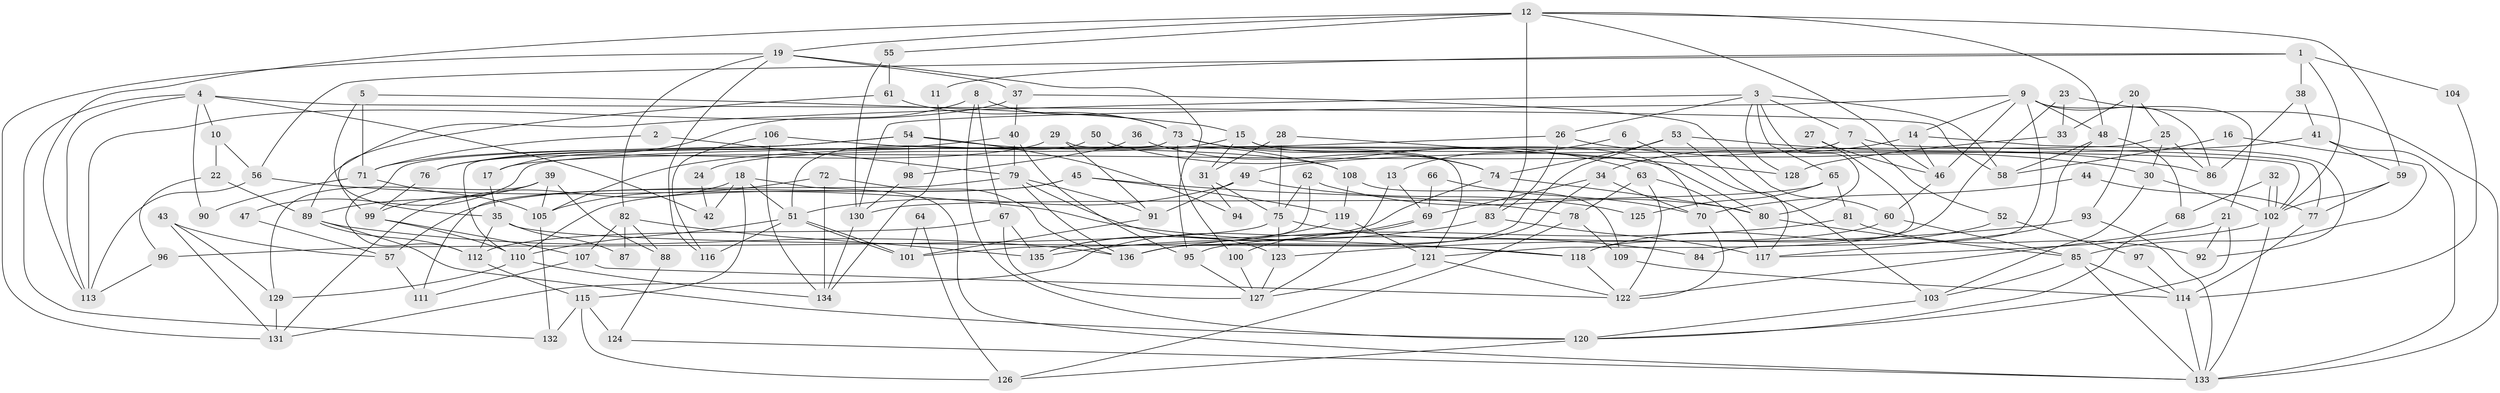 // Generated by graph-tools (version 1.1) at 2025/49/03/09/25 04:49:53]
// undirected, 136 vertices, 272 edges
graph export_dot {
graph [start="1"]
  node [color=gray90,style=filled];
  1;
  2;
  3;
  4;
  5;
  6;
  7;
  8;
  9;
  10;
  11;
  12;
  13;
  14;
  15;
  16;
  17;
  18;
  19;
  20;
  21;
  22;
  23;
  24;
  25;
  26;
  27;
  28;
  29;
  30;
  31;
  32;
  33;
  34;
  35;
  36;
  37;
  38;
  39;
  40;
  41;
  42;
  43;
  44;
  45;
  46;
  47;
  48;
  49;
  50;
  51;
  52;
  53;
  54;
  55;
  56;
  57;
  58;
  59;
  60;
  61;
  62;
  63;
  64;
  65;
  66;
  67;
  68;
  69;
  70;
  71;
  72;
  73;
  74;
  75;
  76;
  77;
  78;
  79;
  80;
  81;
  82;
  83;
  84;
  85;
  86;
  87;
  88;
  89;
  90;
  91;
  92;
  93;
  94;
  95;
  96;
  97;
  98;
  99;
  100;
  101;
  102;
  103;
  104;
  105;
  106;
  107;
  108;
  109;
  110;
  111;
  112;
  113;
  114;
  115;
  116;
  117;
  118;
  119;
  120;
  121;
  122;
  123;
  124;
  125;
  126;
  127;
  128;
  129;
  130;
  131;
  132;
  133;
  134;
  135;
  136;
  1 -- 102;
  1 -- 38;
  1 -- 11;
  1 -- 56;
  1 -- 104;
  2 -- 71;
  2 -- 79;
  3 -- 26;
  3 -- 89;
  3 -- 7;
  3 -- 58;
  3 -- 65;
  3 -- 80;
  3 -- 128;
  4 -- 58;
  4 -- 113;
  4 -- 10;
  4 -- 42;
  4 -- 90;
  4 -- 132;
  5 -- 35;
  5 -- 15;
  5 -- 71;
  6 -- 117;
  6 -- 13;
  7 -- 17;
  7 -- 52;
  7 -- 77;
  8 -- 73;
  8 -- 120;
  8 -- 17;
  8 -- 67;
  9 -- 21;
  9 -- 46;
  9 -- 14;
  9 -- 48;
  9 -- 84;
  9 -- 86;
  9 -- 130;
  10 -- 56;
  10 -- 22;
  11 -- 134;
  12 -- 59;
  12 -- 113;
  12 -- 19;
  12 -- 46;
  12 -- 48;
  12 -- 55;
  12 -- 83;
  13 -- 127;
  13 -- 69;
  14 -- 46;
  14 -- 34;
  14 -- 92;
  15 -- 70;
  15 -- 102;
  15 -- 24;
  15 -- 31;
  16 -- 85;
  16 -- 58;
  17 -- 35;
  18 -- 131;
  18 -- 133;
  18 -- 42;
  18 -- 51;
  18 -- 115;
  19 -- 131;
  19 -- 37;
  19 -- 82;
  19 -- 95;
  19 -- 116;
  20 -- 25;
  20 -- 93;
  20 -- 33;
  21 -- 122;
  21 -- 120;
  21 -- 92;
  22 -- 89;
  22 -- 96;
  23 -- 133;
  23 -- 118;
  23 -- 33;
  24 -- 42;
  25 -- 30;
  25 -- 86;
  25 -- 47;
  26 -- 83;
  26 -- 105;
  26 -- 30;
  27 -- 121;
  27 -- 46;
  28 -- 128;
  28 -- 31;
  28 -- 75;
  29 -- 121;
  29 -- 91;
  29 -- 76;
  30 -- 102;
  30 -- 103;
  31 -- 75;
  31 -- 94;
  32 -- 68;
  32 -- 102;
  32 -- 102;
  33 -- 128;
  34 -- 136;
  34 -- 69;
  34 -- 70;
  35 -- 112;
  35 -- 118;
  35 -- 87;
  36 -- 74;
  36 -- 98;
  37 -- 60;
  37 -- 40;
  37 -- 113;
  38 -- 41;
  38 -- 86;
  39 -- 105;
  39 -- 89;
  39 -- 88;
  39 -- 99;
  39 -- 129;
  40 -- 76;
  40 -- 79;
  40 -- 95;
  41 -- 59;
  41 -- 49;
  41 -- 133;
  43 -- 131;
  43 -- 129;
  43 -- 57;
  44 -- 70;
  44 -- 77;
  45 -- 119;
  45 -- 110;
  45 -- 57;
  45 -- 78;
  46 -- 60;
  47 -- 57;
  48 -- 58;
  48 -- 68;
  48 -- 117;
  49 -- 91;
  49 -- 51;
  49 -- 125;
  50 -- 63;
  50 -- 51;
  51 -- 101;
  51 -- 101;
  51 -- 110;
  51 -- 116;
  52 -- 118;
  52 -- 97;
  53 -- 74;
  53 -- 103;
  53 -- 86;
  53 -- 136;
  54 -- 71;
  54 -- 112;
  54 -- 94;
  54 -- 98;
  54 -- 108;
  55 -- 130;
  55 -- 61;
  56 -- 113;
  56 -- 118;
  57 -- 111;
  59 -- 77;
  59 -- 102;
  60 -- 85;
  60 -- 95;
  61 -- 99;
  61 -- 73;
  62 -- 80;
  62 -- 75;
  62 -- 101;
  63 -- 117;
  63 -- 78;
  63 -- 122;
  64 -- 101;
  64 -- 126;
  65 -- 130;
  65 -- 81;
  65 -- 125;
  66 -- 70;
  66 -- 69;
  67 -- 135;
  67 -- 112;
  67 -- 127;
  68 -- 120;
  69 -- 100;
  69 -- 131;
  70 -- 122;
  71 -- 105;
  71 -- 90;
  72 -- 134;
  72 -- 136;
  72 -- 105;
  73 -- 110;
  73 -- 74;
  73 -- 80;
  73 -- 100;
  74 -- 80;
  74 -- 135;
  75 -- 123;
  75 -- 84;
  75 -- 96;
  76 -- 99;
  77 -- 114;
  78 -- 126;
  78 -- 109;
  79 -- 136;
  79 -- 91;
  79 -- 111;
  79 -- 123;
  80 -- 85;
  81 -- 92;
  81 -- 136;
  82 -- 107;
  82 -- 87;
  82 -- 88;
  82 -- 135;
  83 -- 135;
  83 -- 117;
  85 -- 133;
  85 -- 103;
  85 -- 114;
  88 -- 124;
  89 -- 136;
  89 -- 112;
  89 -- 120;
  91 -- 101;
  93 -- 123;
  93 -- 133;
  95 -- 127;
  96 -- 113;
  97 -- 114;
  98 -- 130;
  99 -- 107;
  99 -- 110;
  100 -- 127;
  102 -- 117;
  102 -- 133;
  103 -- 120;
  104 -- 114;
  105 -- 132;
  106 -- 116;
  106 -- 108;
  106 -- 134;
  107 -- 122;
  107 -- 111;
  108 -- 109;
  108 -- 119;
  109 -- 114;
  110 -- 129;
  110 -- 134;
  112 -- 115;
  114 -- 133;
  115 -- 124;
  115 -- 126;
  115 -- 132;
  118 -- 122;
  119 -- 135;
  119 -- 121;
  120 -- 126;
  121 -- 127;
  121 -- 122;
  123 -- 127;
  124 -- 133;
  129 -- 131;
  130 -- 134;
}

